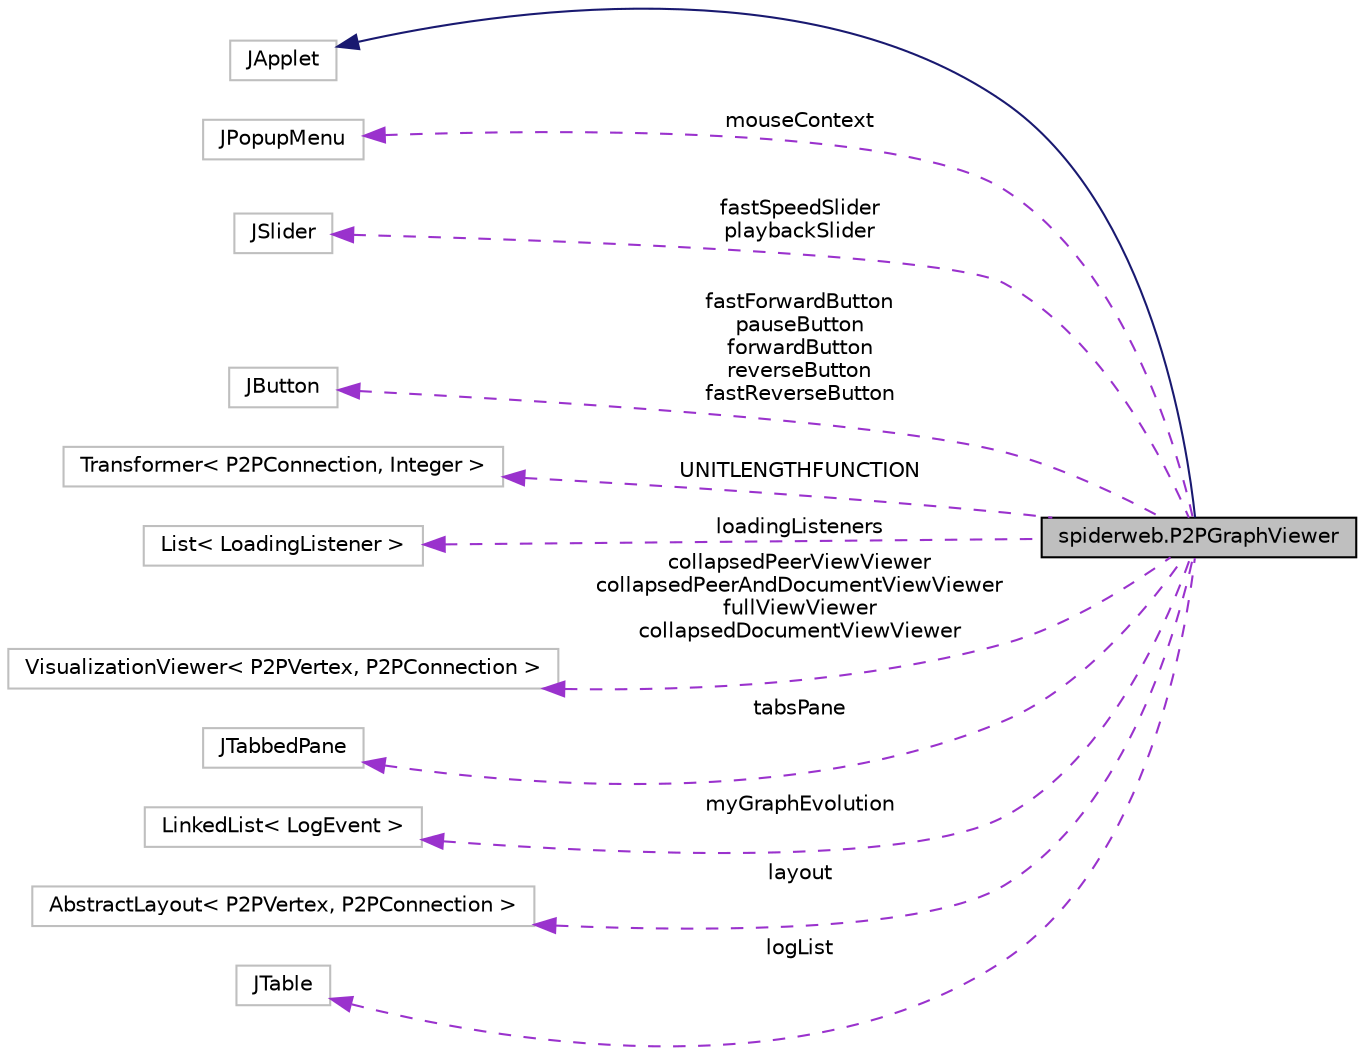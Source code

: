 digraph G
{
  edge [fontname="Helvetica",fontsize="10",labelfontname="Helvetica",labelfontsize="10"];
  node [fontname="Helvetica",fontsize="10",shape=record];
  rankdir=LR;
  Node1 [label="spiderweb.P2PGraphViewer",height=0.2,width=0.4,color="black", fillcolor="grey75", style="filled" fontcolor="black"];
  Node2 -> Node1 [dir=back,color="midnightblue",fontsize="10",style="solid",fontname="Helvetica"];
  Node2 [label="JApplet",height=0.2,width=0.4,color="grey75", fillcolor="white", style="filled"];
  Node3 -> Node1 [dir=back,color="darkorchid3",fontsize="10",style="dashed",label="mouseContext",fontname="Helvetica"];
  Node3 [label="JPopupMenu",height=0.2,width=0.4,color="grey75", fillcolor="white", style="filled"];
  Node4 -> Node1 [dir=back,color="darkorchid3",fontsize="10",style="dashed",label="fastSpeedSlider\nplaybackSlider",fontname="Helvetica"];
  Node4 [label="JSlider",height=0.2,width=0.4,color="grey75", fillcolor="white", style="filled"];
  Node5 -> Node1 [dir=back,color="darkorchid3",fontsize="10",style="dashed",label="fastForwardButton\npauseButton\nforwardButton\nreverseButton\nfastReverseButton",fontname="Helvetica"];
  Node5 [label="JButton",height=0.2,width=0.4,color="grey75", fillcolor="white", style="filled"];
  Node6 -> Node1 [dir=back,color="darkorchid3",fontsize="10",style="dashed",label="UNITLENGTHFUNCTION",fontname="Helvetica"];
  Node6 [label="Transformer\< P2PConnection, Integer \>",height=0.2,width=0.4,color="grey75", fillcolor="white", style="filled"];
  Node7 -> Node1 [dir=back,color="darkorchid3",fontsize="10",style="dashed",label="loadingListeners",fontname="Helvetica"];
  Node7 [label="List\< LoadingListener \>",height=0.2,width=0.4,color="grey75", fillcolor="white", style="filled"];
  Node8 -> Node1 [dir=back,color="darkorchid3",fontsize="10",style="dashed",label="collapsedPeerViewViewer\ncollapsedPeerAndDocumentViewViewer\nfullViewViewer\ncollapsedDocumentViewViewer",fontname="Helvetica"];
  Node8 [label="VisualizationViewer\< P2PVertex, P2PConnection \>",height=0.2,width=0.4,color="grey75", fillcolor="white", style="filled"];
  Node9 -> Node1 [dir=back,color="darkorchid3",fontsize="10",style="dashed",label="tabsPane",fontname="Helvetica"];
  Node9 [label="JTabbedPane",height=0.2,width=0.4,color="grey75", fillcolor="white", style="filled"];
  Node10 -> Node1 [dir=back,color="darkorchid3",fontsize="10",style="dashed",label="myGraphEvolution",fontname="Helvetica"];
  Node10 [label="LinkedList\< LogEvent \>",height=0.2,width=0.4,color="grey75", fillcolor="white", style="filled"];
  Node11 -> Node1 [dir=back,color="darkorchid3",fontsize="10",style="dashed",label="layout",fontname="Helvetica"];
  Node11 [label="AbstractLayout\< P2PVertex, P2PConnection \>",height=0.2,width=0.4,color="grey75", fillcolor="white", style="filled"];
  Node12 -> Node1 [dir=back,color="darkorchid3",fontsize="10",style="dashed",label="logList",fontname="Helvetica"];
  Node12 [label="JTable",height=0.2,width=0.4,color="grey75", fillcolor="white", style="filled"];
}
